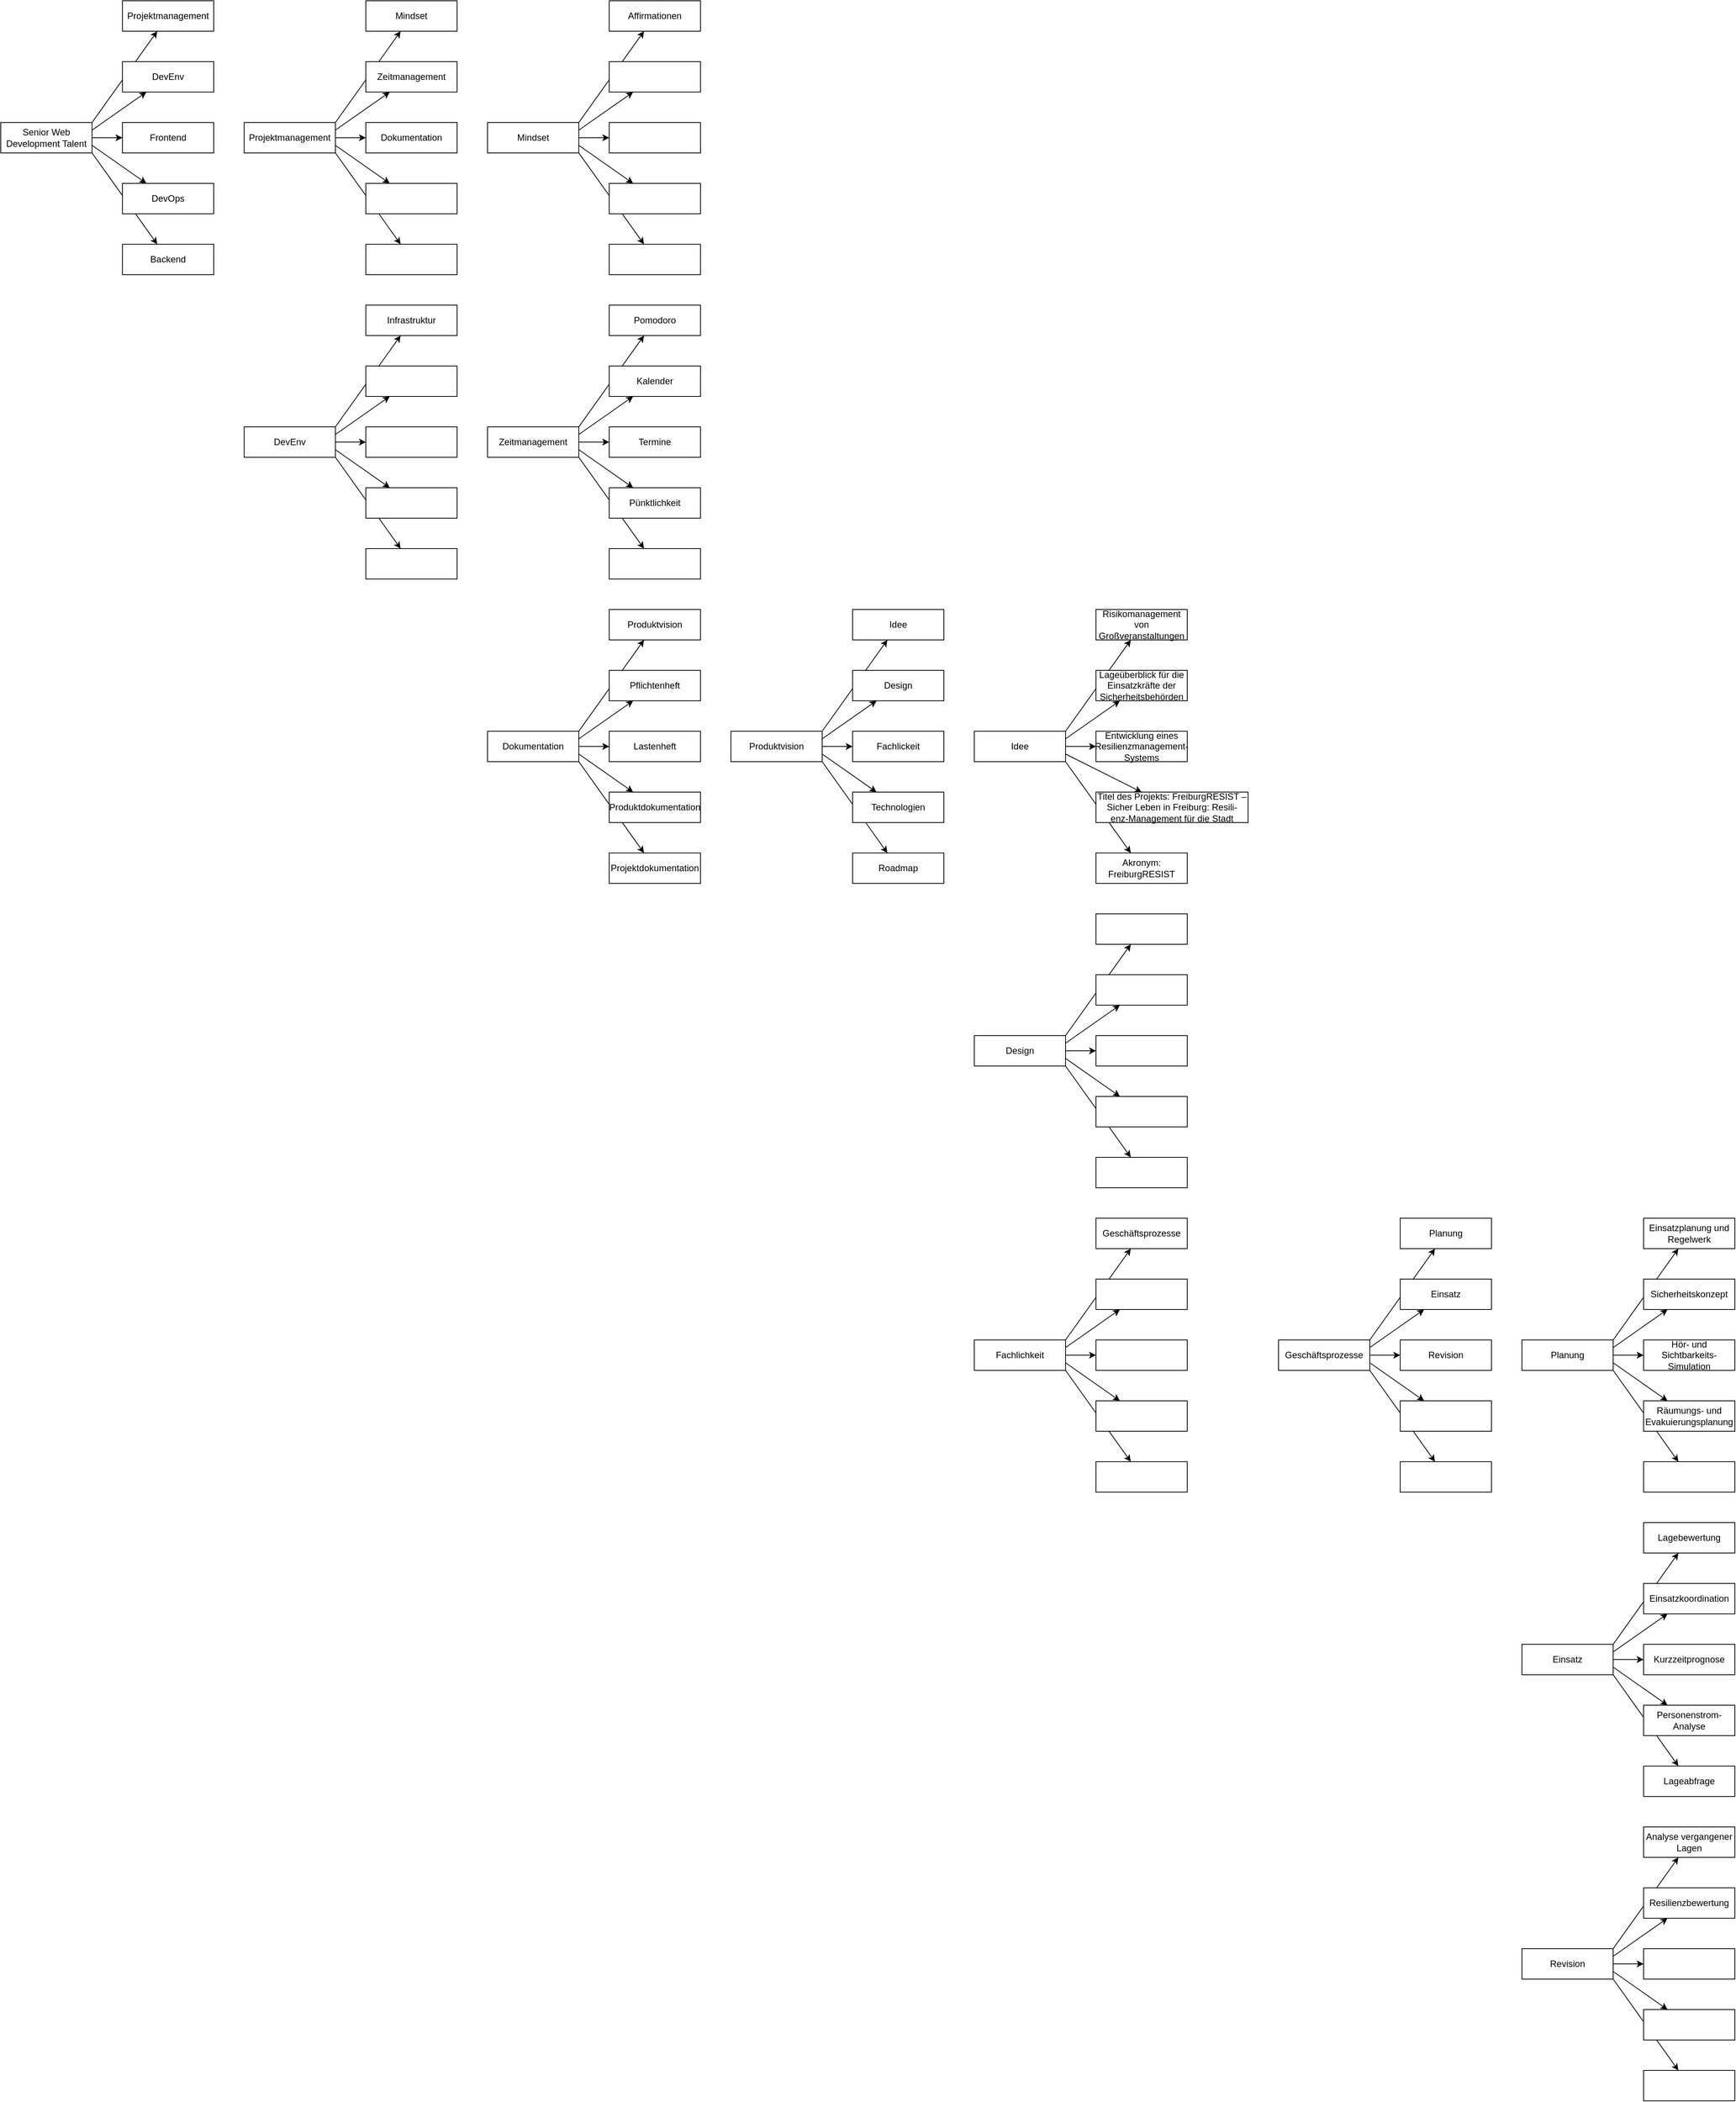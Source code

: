 <mxfile version="27.1.6">
  <diagram name="Seite-1" id="cvDSubdnJJmS576-hT3l">
    <mxGraphModel dx="1128" dy="709" grid="1" gridSize="10" guides="1" tooltips="1" connect="1" arrows="1" fold="1" page="1" pageScale="1" pageWidth="827" pageHeight="1169" math="0" shadow="0">
      <root>
        <mxCell id="0" />
        <mxCell id="1" parent="0" />
        <mxCell id="m173oKReCjpi0H9GwvD5-7" style="rounded=0;orthogonalLoop=1;jettySize=auto;html=1;exitX=1;exitY=0;exitDx=0;exitDy=0;" edge="1" parent="1" source="m173oKReCjpi0H9GwvD5-1" target="m173oKReCjpi0H9GwvD5-2">
          <mxGeometry relative="1" as="geometry" />
        </mxCell>
        <mxCell id="m173oKReCjpi0H9GwvD5-8" style="rounded=0;orthogonalLoop=1;jettySize=auto;html=1;exitX=1;exitY=0.25;exitDx=0;exitDy=0;" edge="1" parent="1" source="m173oKReCjpi0H9GwvD5-1" target="m173oKReCjpi0H9GwvD5-5">
          <mxGeometry relative="1" as="geometry" />
        </mxCell>
        <mxCell id="m173oKReCjpi0H9GwvD5-9" style="edgeStyle=orthogonalEdgeStyle;rounded=0;orthogonalLoop=1;jettySize=auto;html=1;exitX=1;exitY=0.5;exitDx=0;exitDy=0;" edge="1" parent="1" source="m173oKReCjpi0H9GwvD5-1" target="m173oKReCjpi0H9GwvD5-3">
          <mxGeometry relative="1" as="geometry" />
        </mxCell>
        <mxCell id="m173oKReCjpi0H9GwvD5-10" style="rounded=0;orthogonalLoop=1;jettySize=auto;html=1;exitX=1;exitY=0.75;exitDx=0;exitDy=0;" edge="1" parent="1" source="m173oKReCjpi0H9GwvD5-1" target="m173oKReCjpi0H9GwvD5-4">
          <mxGeometry relative="1" as="geometry" />
        </mxCell>
        <mxCell id="m173oKReCjpi0H9GwvD5-11" style="rounded=0;orthogonalLoop=1;jettySize=auto;html=1;exitX=1;exitY=1;exitDx=0;exitDy=0;" edge="1" parent="1" source="m173oKReCjpi0H9GwvD5-1" target="m173oKReCjpi0H9GwvD5-6">
          <mxGeometry relative="1" as="geometry" />
        </mxCell>
        <mxCell id="m173oKReCjpi0H9GwvD5-1" value="Senior Web Development Talent" style="rounded=0;whiteSpace=wrap;html=1;" vertex="1" parent="1">
          <mxGeometry x="40" y="200" width="120" height="40" as="geometry" />
        </mxCell>
        <mxCell id="m173oKReCjpi0H9GwvD5-2" value="Projektmanagement" style="rounded=0;whiteSpace=wrap;html=1;" vertex="1" parent="1">
          <mxGeometry x="200" y="40" width="120" height="40" as="geometry" />
        </mxCell>
        <mxCell id="m173oKReCjpi0H9GwvD5-3" value="Frontend" style="rounded=0;whiteSpace=wrap;html=1;" vertex="1" parent="1">
          <mxGeometry x="200" y="200" width="120" height="40" as="geometry" />
        </mxCell>
        <mxCell id="m173oKReCjpi0H9GwvD5-4" value="DevOps" style="rounded=0;whiteSpace=wrap;html=1;" vertex="1" parent="1">
          <mxGeometry x="200" y="280" width="120" height="40" as="geometry" />
        </mxCell>
        <mxCell id="m173oKReCjpi0H9GwvD5-5" value="DevEnv" style="rounded=0;whiteSpace=wrap;html=1;" vertex="1" parent="1">
          <mxGeometry x="200" y="120" width="120" height="40" as="geometry" />
        </mxCell>
        <mxCell id="m173oKReCjpi0H9GwvD5-6" value="Backend" style="rounded=0;whiteSpace=wrap;html=1;" vertex="1" parent="1">
          <mxGeometry x="200" y="360" width="120" height="40" as="geometry" />
        </mxCell>
        <mxCell id="m173oKReCjpi0H9GwvD5-12" style="rounded=0;orthogonalLoop=1;jettySize=auto;html=1;exitX=1;exitY=0;exitDx=0;exitDy=0;" edge="1" parent="1" source="m173oKReCjpi0H9GwvD5-17" target="m173oKReCjpi0H9GwvD5-18">
          <mxGeometry relative="1" as="geometry" />
        </mxCell>
        <mxCell id="m173oKReCjpi0H9GwvD5-13" style="rounded=0;orthogonalLoop=1;jettySize=auto;html=1;exitX=1;exitY=0.25;exitDx=0;exitDy=0;" edge="1" parent="1" source="m173oKReCjpi0H9GwvD5-17" target="m173oKReCjpi0H9GwvD5-21">
          <mxGeometry relative="1" as="geometry" />
        </mxCell>
        <mxCell id="m173oKReCjpi0H9GwvD5-14" style="edgeStyle=orthogonalEdgeStyle;rounded=0;orthogonalLoop=1;jettySize=auto;html=1;exitX=1;exitY=0.5;exitDx=0;exitDy=0;" edge="1" parent="1" source="m173oKReCjpi0H9GwvD5-17" target="m173oKReCjpi0H9GwvD5-19">
          <mxGeometry relative="1" as="geometry" />
        </mxCell>
        <mxCell id="m173oKReCjpi0H9GwvD5-15" style="rounded=0;orthogonalLoop=1;jettySize=auto;html=1;exitX=1;exitY=0.75;exitDx=0;exitDy=0;" edge="1" parent="1" source="m173oKReCjpi0H9GwvD5-17" target="m173oKReCjpi0H9GwvD5-20">
          <mxGeometry relative="1" as="geometry" />
        </mxCell>
        <mxCell id="m173oKReCjpi0H9GwvD5-16" style="rounded=0;orthogonalLoop=1;jettySize=auto;html=1;exitX=1;exitY=1;exitDx=0;exitDy=0;" edge="1" parent="1" source="m173oKReCjpi0H9GwvD5-17" target="m173oKReCjpi0H9GwvD5-22">
          <mxGeometry relative="1" as="geometry" />
        </mxCell>
        <mxCell id="m173oKReCjpi0H9GwvD5-17" value="Projektmanagement" style="rounded=0;whiteSpace=wrap;html=1;" vertex="1" parent="1">
          <mxGeometry x="360" y="200" width="120" height="40" as="geometry" />
        </mxCell>
        <mxCell id="m173oKReCjpi0H9GwvD5-18" value="Mindset" style="rounded=0;whiteSpace=wrap;html=1;" vertex="1" parent="1">
          <mxGeometry x="520" y="40" width="120" height="40" as="geometry" />
        </mxCell>
        <mxCell id="m173oKReCjpi0H9GwvD5-19" value="Dokumentation" style="rounded=0;whiteSpace=wrap;html=1;" vertex="1" parent="1">
          <mxGeometry x="520" y="200" width="120" height="40" as="geometry" />
        </mxCell>
        <mxCell id="m173oKReCjpi0H9GwvD5-20" value="" style="rounded=0;whiteSpace=wrap;html=1;" vertex="1" parent="1">
          <mxGeometry x="520" y="280" width="120" height="40" as="geometry" />
        </mxCell>
        <mxCell id="m173oKReCjpi0H9GwvD5-21" value="Zeitmanagement" style="rounded=0;whiteSpace=wrap;html=1;" vertex="1" parent="1">
          <mxGeometry x="520" y="120" width="120" height="40" as="geometry" />
        </mxCell>
        <mxCell id="m173oKReCjpi0H9GwvD5-22" value="" style="rounded=0;whiteSpace=wrap;html=1;" vertex="1" parent="1">
          <mxGeometry x="520" y="360" width="120" height="40" as="geometry" />
        </mxCell>
        <mxCell id="m173oKReCjpi0H9GwvD5-23" style="rounded=0;orthogonalLoop=1;jettySize=auto;html=1;exitX=1;exitY=0;exitDx=0;exitDy=0;" edge="1" parent="1" source="m173oKReCjpi0H9GwvD5-28" target="m173oKReCjpi0H9GwvD5-29">
          <mxGeometry relative="1" as="geometry" />
        </mxCell>
        <mxCell id="m173oKReCjpi0H9GwvD5-24" style="rounded=0;orthogonalLoop=1;jettySize=auto;html=1;exitX=1;exitY=0.25;exitDx=0;exitDy=0;" edge="1" parent="1" source="m173oKReCjpi0H9GwvD5-28" target="m173oKReCjpi0H9GwvD5-32">
          <mxGeometry relative="1" as="geometry" />
        </mxCell>
        <mxCell id="m173oKReCjpi0H9GwvD5-25" style="edgeStyle=orthogonalEdgeStyle;rounded=0;orthogonalLoop=1;jettySize=auto;html=1;exitX=1;exitY=0.5;exitDx=0;exitDy=0;" edge="1" parent="1" source="m173oKReCjpi0H9GwvD5-28" target="m173oKReCjpi0H9GwvD5-30">
          <mxGeometry relative="1" as="geometry" />
        </mxCell>
        <mxCell id="m173oKReCjpi0H9GwvD5-26" style="rounded=0;orthogonalLoop=1;jettySize=auto;html=1;exitX=1;exitY=0.75;exitDx=0;exitDy=0;" edge="1" parent="1" source="m173oKReCjpi0H9GwvD5-28" target="m173oKReCjpi0H9GwvD5-31">
          <mxGeometry relative="1" as="geometry" />
        </mxCell>
        <mxCell id="m173oKReCjpi0H9GwvD5-27" style="rounded=0;orthogonalLoop=1;jettySize=auto;html=1;exitX=1;exitY=1;exitDx=0;exitDy=0;" edge="1" parent="1" source="m173oKReCjpi0H9GwvD5-28" target="m173oKReCjpi0H9GwvD5-33">
          <mxGeometry relative="1" as="geometry" />
        </mxCell>
        <mxCell id="m173oKReCjpi0H9GwvD5-28" value="Mindset" style="rounded=0;whiteSpace=wrap;html=1;" vertex="1" parent="1">
          <mxGeometry x="680" y="200" width="120" height="40" as="geometry" />
        </mxCell>
        <mxCell id="m173oKReCjpi0H9GwvD5-29" value="Affirmationen" style="rounded=0;whiteSpace=wrap;html=1;" vertex="1" parent="1">
          <mxGeometry x="840" y="40" width="120" height="40" as="geometry" />
        </mxCell>
        <mxCell id="m173oKReCjpi0H9GwvD5-30" value="" style="rounded=0;whiteSpace=wrap;html=1;" vertex="1" parent="1">
          <mxGeometry x="840" y="200" width="120" height="40" as="geometry" />
        </mxCell>
        <mxCell id="m173oKReCjpi0H9GwvD5-31" value="" style="rounded=0;whiteSpace=wrap;html=1;" vertex="1" parent="1">
          <mxGeometry x="840" y="280" width="120" height="40" as="geometry" />
        </mxCell>
        <mxCell id="m173oKReCjpi0H9GwvD5-32" value="" style="rounded=0;whiteSpace=wrap;html=1;" vertex="1" parent="1">
          <mxGeometry x="840" y="120" width="120" height="40" as="geometry" />
        </mxCell>
        <mxCell id="m173oKReCjpi0H9GwvD5-33" value="" style="rounded=0;whiteSpace=wrap;html=1;" vertex="1" parent="1">
          <mxGeometry x="840" y="360" width="120" height="40" as="geometry" />
        </mxCell>
        <mxCell id="m173oKReCjpi0H9GwvD5-34" style="rounded=0;orthogonalLoop=1;jettySize=auto;html=1;exitX=1;exitY=0;exitDx=0;exitDy=0;" edge="1" parent="1" source="m173oKReCjpi0H9GwvD5-39" target="m173oKReCjpi0H9GwvD5-40">
          <mxGeometry relative="1" as="geometry" />
        </mxCell>
        <mxCell id="m173oKReCjpi0H9GwvD5-35" style="rounded=0;orthogonalLoop=1;jettySize=auto;html=1;exitX=1;exitY=0.25;exitDx=0;exitDy=0;" edge="1" parent="1" source="m173oKReCjpi0H9GwvD5-39" target="m173oKReCjpi0H9GwvD5-43">
          <mxGeometry relative="1" as="geometry" />
        </mxCell>
        <mxCell id="m173oKReCjpi0H9GwvD5-36" style="edgeStyle=orthogonalEdgeStyle;rounded=0;orthogonalLoop=1;jettySize=auto;html=1;exitX=1;exitY=0.5;exitDx=0;exitDy=0;" edge="1" parent="1" source="m173oKReCjpi0H9GwvD5-39" target="m173oKReCjpi0H9GwvD5-41">
          <mxGeometry relative="1" as="geometry" />
        </mxCell>
        <mxCell id="m173oKReCjpi0H9GwvD5-37" style="rounded=0;orthogonalLoop=1;jettySize=auto;html=1;exitX=1;exitY=0.75;exitDx=0;exitDy=0;" edge="1" parent="1" source="m173oKReCjpi0H9GwvD5-39" target="m173oKReCjpi0H9GwvD5-42">
          <mxGeometry relative="1" as="geometry" />
        </mxCell>
        <mxCell id="m173oKReCjpi0H9GwvD5-38" style="rounded=0;orthogonalLoop=1;jettySize=auto;html=1;exitX=1;exitY=1;exitDx=0;exitDy=0;" edge="1" parent="1" source="m173oKReCjpi0H9GwvD5-39" target="m173oKReCjpi0H9GwvD5-44">
          <mxGeometry relative="1" as="geometry" />
        </mxCell>
        <mxCell id="m173oKReCjpi0H9GwvD5-39" value="Zeitmanagement" style="rounded=0;whiteSpace=wrap;html=1;" vertex="1" parent="1">
          <mxGeometry x="680" y="600" width="120" height="40" as="geometry" />
        </mxCell>
        <mxCell id="m173oKReCjpi0H9GwvD5-40" value="Pomodoro" style="rounded=0;whiteSpace=wrap;html=1;" vertex="1" parent="1">
          <mxGeometry x="840" y="440" width="120" height="40" as="geometry" />
        </mxCell>
        <mxCell id="m173oKReCjpi0H9GwvD5-41" value="Termine" style="rounded=0;whiteSpace=wrap;html=1;" vertex="1" parent="1">
          <mxGeometry x="840" y="600" width="120" height="40" as="geometry" />
        </mxCell>
        <mxCell id="m173oKReCjpi0H9GwvD5-42" value="Pünktlichkeit" style="rounded=0;whiteSpace=wrap;html=1;" vertex="1" parent="1">
          <mxGeometry x="840" y="680" width="120" height="40" as="geometry" />
        </mxCell>
        <mxCell id="m173oKReCjpi0H9GwvD5-43" value="Kalender" style="rounded=0;whiteSpace=wrap;html=1;" vertex="1" parent="1">
          <mxGeometry x="840" y="520" width="120" height="40" as="geometry" />
        </mxCell>
        <mxCell id="m173oKReCjpi0H9GwvD5-44" value="" style="rounded=0;whiteSpace=wrap;html=1;" vertex="1" parent="1">
          <mxGeometry x="840" y="760" width="120" height="40" as="geometry" />
        </mxCell>
        <mxCell id="m173oKReCjpi0H9GwvD5-46" style="rounded=0;orthogonalLoop=1;jettySize=auto;html=1;exitX=1;exitY=0;exitDx=0;exitDy=0;" edge="1" parent="1" source="m173oKReCjpi0H9GwvD5-51" target="m173oKReCjpi0H9GwvD5-52">
          <mxGeometry relative="1" as="geometry" />
        </mxCell>
        <mxCell id="m173oKReCjpi0H9GwvD5-47" style="rounded=0;orthogonalLoop=1;jettySize=auto;html=1;exitX=1;exitY=0.25;exitDx=0;exitDy=0;" edge="1" parent="1" source="m173oKReCjpi0H9GwvD5-51" target="m173oKReCjpi0H9GwvD5-55">
          <mxGeometry relative="1" as="geometry" />
        </mxCell>
        <mxCell id="m173oKReCjpi0H9GwvD5-48" style="edgeStyle=orthogonalEdgeStyle;rounded=0;orthogonalLoop=1;jettySize=auto;html=1;exitX=1;exitY=0.5;exitDx=0;exitDy=0;" edge="1" parent="1" source="m173oKReCjpi0H9GwvD5-51" target="m173oKReCjpi0H9GwvD5-53">
          <mxGeometry relative="1" as="geometry" />
        </mxCell>
        <mxCell id="m173oKReCjpi0H9GwvD5-49" style="rounded=0;orthogonalLoop=1;jettySize=auto;html=1;exitX=1;exitY=0.75;exitDx=0;exitDy=0;" edge="1" parent="1" source="m173oKReCjpi0H9GwvD5-51" target="m173oKReCjpi0H9GwvD5-54">
          <mxGeometry relative="1" as="geometry" />
        </mxCell>
        <mxCell id="m173oKReCjpi0H9GwvD5-50" style="rounded=0;orthogonalLoop=1;jettySize=auto;html=1;exitX=1;exitY=1;exitDx=0;exitDy=0;" edge="1" parent="1" source="m173oKReCjpi0H9GwvD5-51" target="m173oKReCjpi0H9GwvD5-56">
          <mxGeometry relative="1" as="geometry" />
        </mxCell>
        <mxCell id="m173oKReCjpi0H9GwvD5-51" value="Dokumentation" style="rounded=0;whiteSpace=wrap;html=1;" vertex="1" parent="1">
          <mxGeometry x="680" y="1000" width="120" height="40" as="geometry" />
        </mxCell>
        <mxCell id="m173oKReCjpi0H9GwvD5-52" value="Produktvision" style="rounded=0;whiteSpace=wrap;html=1;" vertex="1" parent="1">
          <mxGeometry x="840" y="840" width="120" height="40" as="geometry" />
        </mxCell>
        <mxCell id="m173oKReCjpi0H9GwvD5-53" value="Lastenheft" style="rounded=0;whiteSpace=wrap;html=1;" vertex="1" parent="1">
          <mxGeometry x="840" y="1000" width="120" height="40" as="geometry" />
        </mxCell>
        <mxCell id="m173oKReCjpi0H9GwvD5-54" value="Produktdokumentation" style="rounded=0;whiteSpace=wrap;html=1;" vertex="1" parent="1">
          <mxGeometry x="840" y="1080" width="120" height="40" as="geometry" />
        </mxCell>
        <mxCell id="m173oKReCjpi0H9GwvD5-55" value="Pflichtenheft" style="rounded=0;whiteSpace=wrap;html=1;" vertex="1" parent="1">
          <mxGeometry x="840" y="920" width="120" height="40" as="geometry" />
        </mxCell>
        <mxCell id="m173oKReCjpi0H9GwvD5-56" value="Projektdokumentation" style="rounded=0;whiteSpace=wrap;html=1;" vertex="1" parent="1">
          <mxGeometry x="840" y="1160" width="120" height="40" as="geometry" />
        </mxCell>
        <mxCell id="m173oKReCjpi0H9GwvD5-58" style="rounded=0;orthogonalLoop=1;jettySize=auto;html=1;exitX=1;exitY=0;exitDx=0;exitDy=0;" edge="1" parent="1" source="m173oKReCjpi0H9GwvD5-63" target="m173oKReCjpi0H9GwvD5-64">
          <mxGeometry relative="1" as="geometry" />
        </mxCell>
        <mxCell id="m173oKReCjpi0H9GwvD5-59" style="rounded=0;orthogonalLoop=1;jettySize=auto;html=1;exitX=1;exitY=0.25;exitDx=0;exitDy=0;" edge="1" parent="1" source="m173oKReCjpi0H9GwvD5-63" target="m173oKReCjpi0H9GwvD5-67">
          <mxGeometry relative="1" as="geometry" />
        </mxCell>
        <mxCell id="m173oKReCjpi0H9GwvD5-60" style="edgeStyle=orthogonalEdgeStyle;rounded=0;orthogonalLoop=1;jettySize=auto;html=1;exitX=1;exitY=0.5;exitDx=0;exitDy=0;" edge="1" parent="1" source="m173oKReCjpi0H9GwvD5-63" target="m173oKReCjpi0H9GwvD5-65">
          <mxGeometry relative="1" as="geometry" />
        </mxCell>
        <mxCell id="m173oKReCjpi0H9GwvD5-61" style="rounded=0;orthogonalLoop=1;jettySize=auto;html=1;exitX=1;exitY=0.75;exitDx=0;exitDy=0;" edge="1" parent="1" source="m173oKReCjpi0H9GwvD5-63" target="m173oKReCjpi0H9GwvD5-66">
          <mxGeometry relative="1" as="geometry" />
        </mxCell>
        <mxCell id="m173oKReCjpi0H9GwvD5-62" style="rounded=0;orthogonalLoop=1;jettySize=auto;html=1;exitX=1;exitY=1;exitDx=0;exitDy=0;" edge="1" parent="1" source="m173oKReCjpi0H9GwvD5-63" target="m173oKReCjpi0H9GwvD5-68">
          <mxGeometry relative="1" as="geometry" />
        </mxCell>
        <mxCell id="m173oKReCjpi0H9GwvD5-63" value="DevEnv" style="rounded=0;whiteSpace=wrap;html=1;" vertex="1" parent="1">
          <mxGeometry x="360" y="600" width="120" height="40" as="geometry" />
        </mxCell>
        <mxCell id="m173oKReCjpi0H9GwvD5-64" value="Infrastruktur" style="rounded=0;whiteSpace=wrap;html=1;" vertex="1" parent="1">
          <mxGeometry x="520" y="440" width="120" height="40" as="geometry" />
        </mxCell>
        <mxCell id="m173oKReCjpi0H9GwvD5-65" value="" style="rounded=0;whiteSpace=wrap;html=1;" vertex="1" parent="1">
          <mxGeometry x="520" y="600" width="120" height="40" as="geometry" />
        </mxCell>
        <mxCell id="m173oKReCjpi0H9GwvD5-66" value="" style="rounded=0;whiteSpace=wrap;html=1;" vertex="1" parent="1">
          <mxGeometry x="520" y="680" width="120" height="40" as="geometry" />
        </mxCell>
        <mxCell id="m173oKReCjpi0H9GwvD5-67" value="" style="rounded=0;whiteSpace=wrap;html=1;" vertex="1" parent="1">
          <mxGeometry x="520" y="520" width="120" height="40" as="geometry" />
        </mxCell>
        <mxCell id="m173oKReCjpi0H9GwvD5-68" value="" style="rounded=0;whiteSpace=wrap;html=1;" vertex="1" parent="1">
          <mxGeometry x="520" y="760" width="120" height="40" as="geometry" />
        </mxCell>
        <mxCell id="m173oKReCjpi0H9GwvD5-69" style="rounded=0;orthogonalLoop=1;jettySize=auto;html=1;exitX=1;exitY=0;exitDx=0;exitDy=0;" edge="1" parent="1" source="m173oKReCjpi0H9GwvD5-74" target="m173oKReCjpi0H9GwvD5-75">
          <mxGeometry relative="1" as="geometry" />
        </mxCell>
        <mxCell id="m173oKReCjpi0H9GwvD5-70" style="rounded=0;orthogonalLoop=1;jettySize=auto;html=1;exitX=1;exitY=0.25;exitDx=0;exitDy=0;" edge="1" parent="1" source="m173oKReCjpi0H9GwvD5-74" target="m173oKReCjpi0H9GwvD5-78">
          <mxGeometry relative="1" as="geometry" />
        </mxCell>
        <mxCell id="m173oKReCjpi0H9GwvD5-71" style="edgeStyle=orthogonalEdgeStyle;rounded=0;orthogonalLoop=1;jettySize=auto;html=1;exitX=1;exitY=0.5;exitDx=0;exitDy=0;" edge="1" parent="1" source="m173oKReCjpi0H9GwvD5-74" target="m173oKReCjpi0H9GwvD5-76">
          <mxGeometry relative="1" as="geometry" />
        </mxCell>
        <mxCell id="m173oKReCjpi0H9GwvD5-72" style="rounded=0;orthogonalLoop=1;jettySize=auto;html=1;exitX=1;exitY=0.75;exitDx=0;exitDy=0;" edge="1" parent="1" source="m173oKReCjpi0H9GwvD5-74" target="m173oKReCjpi0H9GwvD5-77">
          <mxGeometry relative="1" as="geometry" />
        </mxCell>
        <mxCell id="m173oKReCjpi0H9GwvD5-73" style="rounded=0;orthogonalLoop=1;jettySize=auto;html=1;exitX=1;exitY=1;exitDx=0;exitDy=0;" edge="1" parent="1" source="m173oKReCjpi0H9GwvD5-74" target="m173oKReCjpi0H9GwvD5-79">
          <mxGeometry relative="1" as="geometry" />
        </mxCell>
        <mxCell id="m173oKReCjpi0H9GwvD5-74" value="Produktvision" style="rounded=0;whiteSpace=wrap;html=1;" vertex="1" parent="1">
          <mxGeometry x="1000" y="1000" width="120" height="40" as="geometry" />
        </mxCell>
        <mxCell id="m173oKReCjpi0H9GwvD5-75" value="Idee" style="rounded=0;whiteSpace=wrap;html=1;" vertex="1" parent="1">
          <mxGeometry x="1160" y="840" width="120" height="40" as="geometry" />
        </mxCell>
        <mxCell id="m173oKReCjpi0H9GwvD5-76" value="Fachlickeit" style="rounded=0;whiteSpace=wrap;html=1;" vertex="1" parent="1">
          <mxGeometry x="1160" y="1000" width="120" height="40" as="geometry" />
        </mxCell>
        <mxCell id="m173oKReCjpi0H9GwvD5-77" value="Technologien" style="rounded=0;whiteSpace=wrap;html=1;" vertex="1" parent="1">
          <mxGeometry x="1160" y="1080" width="120" height="40" as="geometry" />
        </mxCell>
        <mxCell id="m173oKReCjpi0H9GwvD5-78" value="Design" style="rounded=0;whiteSpace=wrap;html=1;" vertex="1" parent="1">
          <mxGeometry x="1160" y="920" width="120" height="40" as="geometry" />
        </mxCell>
        <mxCell id="m173oKReCjpi0H9GwvD5-79" value="Roadmap" style="rounded=0;whiteSpace=wrap;html=1;" vertex="1" parent="1">
          <mxGeometry x="1160" y="1160" width="120" height="40" as="geometry" />
        </mxCell>
        <mxCell id="m173oKReCjpi0H9GwvD5-80" style="rounded=0;orthogonalLoop=1;jettySize=auto;html=1;exitX=1;exitY=0;exitDx=0;exitDy=0;" edge="1" parent="1" source="m173oKReCjpi0H9GwvD5-85" target="m173oKReCjpi0H9GwvD5-86">
          <mxGeometry relative="1" as="geometry" />
        </mxCell>
        <mxCell id="m173oKReCjpi0H9GwvD5-81" style="rounded=0;orthogonalLoop=1;jettySize=auto;html=1;exitX=1;exitY=0.25;exitDx=0;exitDy=0;" edge="1" parent="1" source="m173oKReCjpi0H9GwvD5-85" target="m173oKReCjpi0H9GwvD5-89">
          <mxGeometry relative="1" as="geometry" />
        </mxCell>
        <mxCell id="m173oKReCjpi0H9GwvD5-82" style="edgeStyle=orthogonalEdgeStyle;rounded=0;orthogonalLoop=1;jettySize=auto;html=1;exitX=1;exitY=0.5;exitDx=0;exitDy=0;" edge="1" parent="1" source="m173oKReCjpi0H9GwvD5-85" target="m173oKReCjpi0H9GwvD5-87">
          <mxGeometry relative="1" as="geometry" />
        </mxCell>
        <mxCell id="m173oKReCjpi0H9GwvD5-83" style="rounded=0;orthogonalLoop=1;jettySize=auto;html=1;exitX=1;exitY=0.75;exitDx=0;exitDy=0;" edge="1" parent="1" source="m173oKReCjpi0H9GwvD5-85" target="m173oKReCjpi0H9GwvD5-88">
          <mxGeometry relative="1" as="geometry" />
        </mxCell>
        <mxCell id="m173oKReCjpi0H9GwvD5-84" style="rounded=0;orthogonalLoop=1;jettySize=auto;html=1;exitX=1;exitY=1;exitDx=0;exitDy=0;" edge="1" parent="1" source="m173oKReCjpi0H9GwvD5-85" target="m173oKReCjpi0H9GwvD5-90">
          <mxGeometry relative="1" as="geometry" />
        </mxCell>
        <mxCell id="m173oKReCjpi0H9GwvD5-85" value="Idee" style="rounded=0;whiteSpace=wrap;html=1;" vertex="1" parent="1">
          <mxGeometry x="1320" y="1000" width="120" height="40" as="geometry" />
        </mxCell>
        <mxCell id="m173oKReCjpi0H9GwvD5-86" value="Risikomanagement von Großveranstaltungen" style="rounded=0;whiteSpace=wrap;html=1;" vertex="1" parent="1">
          <mxGeometry x="1480" y="840" width="120" height="40" as="geometry" />
        </mxCell>
        <mxCell id="m173oKReCjpi0H9GwvD5-87" value="Entwicklung eines Resilienzmanagement-Systems" style="rounded=0;whiteSpace=wrap;html=1;" vertex="1" parent="1">
          <mxGeometry x="1480" y="1000" width="120" height="40" as="geometry" />
        </mxCell>
        <mxCell id="m173oKReCjpi0H9GwvD5-88" value="&lt;div&gt;Titel des Projekts: FreiburgRESIST – Sicher Leben in Freiburg: Resili-&lt;/div&gt;&lt;div&gt;enz-Management für die Stadt&lt;/div&gt;" style="rounded=0;whiteSpace=wrap;html=1;" vertex="1" parent="1">
          <mxGeometry x="1480" y="1080" width="200" height="40" as="geometry" />
        </mxCell>
        <mxCell id="m173oKReCjpi0H9GwvD5-89" value="Lageüberblick für die Einsatzkräfte der Sicherheitsbehörden" style="rounded=0;whiteSpace=wrap;html=1;" vertex="1" parent="1">
          <mxGeometry x="1480" y="920" width="120" height="40" as="geometry" />
        </mxCell>
        <mxCell id="m173oKReCjpi0H9GwvD5-90" value="Akronym: FreiburgRESIST" style="rounded=0;whiteSpace=wrap;html=1;" vertex="1" parent="1">
          <mxGeometry x="1480" y="1160" width="120" height="40" as="geometry" />
        </mxCell>
        <mxCell id="m173oKReCjpi0H9GwvD5-91" style="rounded=0;orthogonalLoop=1;jettySize=auto;html=1;exitX=1;exitY=0;exitDx=0;exitDy=0;" edge="1" parent="1" source="m173oKReCjpi0H9GwvD5-96" target="m173oKReCjpi0H9GwvD5-97">
          <mxGeometry relative="1" as="geometry" />
        </mxCell>
        <mxCell id="m173oKReCjpi0H9GwvD5-92" style="rounded=0;orthogonalLoop=1;jettySize=auto;html=1;exitX=1;exitY=0.25;exitDx=0;exitDy=0;" edge="1" parent="1" source="m173oKReCjpi0H9GwvD5-96" target="m173oKReCjpi0H9GwvD5-100">
          <mxGeometry relative="1" as="geometry" />
        </mxCell>
        <mxCell id="m173oKReCjpi0H9GwvD5-93" style="edgeStyle=orthogonalEdgeStyle;rounded=0;orthogonalLoop=1;jettySize=auto;html=1;exitX=1;exitY=0.5;exitDx=0;exitDy=0;" edge="1" parent="1" source="m173oKReCjpi0H9GwvD5-96" target="m173oKReCjpi0H9GwvD5-98">
          <mxGeometry relative="1" as="geometry" />
        </mxCell>
        <mxCell id="m173oKReCjpi0H9GwvD5-94" style="rounded=0;orthogonalLoop=1;jettySize=auto;html=1;exitX=1;exitY=0.75;exitDx=0;exitDy=0;" edge="1" parent="1" source="m173oKReCjpi0H9GwvD5-96" target="m173oKReCjpi0H9GwvD5-99">
          <mxGeometry relative="1" as="geometry" />
        </mxCell>
        <mxCell id="m173oKReCjpi0H9GwvD5-95" style="rounded=0;orthogonalLoop=1;jettySize=auto;html=1;exitX=1;exitY=1;exitDx=0;exitDy=0;" edge="1" parent="1" source="m173oKReCjpi0H9GwvD5-96" target="m173oKReCjpi0H9GwvD5-101">
          <mxGeometry relative="1" as="geometry" />
        </mxCell>
        <mxCell id="m173oKReCjpi0H9GwvD5-96" value="Design" style="rounded=0;whiteSpace=wrap;html=1;" vertex="1" parent="1">
          <mxGeometry x="1320" y="1400" width="120" height="40" as="geometry" />
        </mxCell>
        <mxCell id="m173oKReCjpi0H9GwvD5-97" value="" style="rounded=0;whiteSpace=wrap;html=1;" vertex="1" parent="1">
          <mxGeometry x="1480" y="1240" width="120" height="40" as="geometry" />
        </mxCell>
        <mxCell id="m173oKReCjpi0H9GwvD5-98" value="" style="rounded=0;whiteSpace=wrap;html=1;" vertex="1" parent="1">
          <mxGeometry x="1480" y="1400" width="120" height="40" as="geometry" />
        </mxCell>
        <mxCell id="m173oKReCjpi0H9GwvD5-99" value="" style="rounded=0;whiteSpace=wrap;html=1;" vertex="1" parent="1">
          <mxGeometry x="1480" y="1480" width="120" height="40" as="geometry" />
        </mxCell>
        <mxCell id="m173oKReCjpi0H9GwvD5-100" value="" style="rounded=0;whiteSpace=wrap;html=1;" vertex="1" parent="1">
          <mxGeometry x="1480" y="1320" width="120" height="40" as="geometry" />
        </mxCell>
        <mxCell id="m173oKReCjpi0H9GwvD5-101" value="" style="rounded=0;whiteSpace=wrap;html=1;" vertex="1" parent="1">
          <mxGeometry x="1480" y="1560" width="120" height="40" as="geometry" />
        </mxCell>
        <mxCell id="m173oKReCjpi0H9GwvD5-102" style="rounded=0;orthogonalLoop=1;jettySize=auto;html=1;exitX=1;exitY=0;exitDx=0;exitDy=0;" edge="1" parent="1" source="m173oKReCjpi0H9GwvD5-107" target="m173oKReCjpi0H9GwvD5-108">
          <mxGeometry relative="1" as="geometry" />
        </mxCell>
        <mxCell id="m173oKReCjpi0H9GwvD5-103" style="rounded=0;orthogonalLoop=1;jettySize=auto;html=1;exitX=1;exitY=0.25;exitDx=0;exitDy=0;" edge="1" parent="1" source="m173oKReCjpi0H9GwvD5-107" target="m173oKReCjpi0H9GwvD5-111">
          <mxGeometry relative="1" as="geometry" />
        </mxCell>
        <mxCell id="m173oKReCjpi0H9GwvD5-104" style="edgeStyle=orthogonalEdgeStyle;rounded=0;orthogonalLoop=1;jettySize=auto;html=1;exitX=1;exitY=0.5;exitDx=0;exitDy=0;" edge="1" parent="1" source="m173oKReCjpi0H9GwvD5-107" target="m173oKReCjpi0H9GwvD5-109">
          <mxGeometry relative="1" as="geometry" />
        </mxCell>
        <mxCell id="m173oKReCjpi0H9GwvD5-105" style="rounded=0;orthogonalLoop=1;jettySize=auto;html=1;exitX=1;exitY=0.75;exitDx=0;exitDy=0;" edge="1" parent="1" source="m173oKReCjpi0H9GwvD5-107" target="m173oKReCjpi0H9GwvD5-110">
          <mxGeometry relative="1" as="geometry" />
        </mxCell>
        <mxCell id="m173oKReCjpi0H9GwvD5-106" style="rounded=0;orthogonalLoop=1;jettySize=auto;html=1;exitX=1;exitY=1;exitDx=0;exitDy=0;" edge="1" parent="1" source="m173oKReCjpi0H9GwvD5-107" target="m173oKReCjpi0H9GwvD5-112">
          <mxGeometry relative="1" as="geometry" />
        </mxCell>
        <mxCell id="m173oKReCjpi0H9GwvD5-107" value="Fachlichkeit" style="rounded=0;whiteSpace=wrap;html=1;" vertex="1" parent="1">
          <mxGeometry x="1320" y="1800" width="120" height="40" as="geometry" />
        </mxCell>
        <mxCell id="m173oKReCjpi0H9GwvD5-108" value="Geschäftsprozesse" style="rounded=0;whiteSpace=wrap;html=1;" vertex="1" parent="1">
          <mxGeometry x="1480" y="1640" width="120" height="40" as="geometry" />
        </mxCell>
        <mxCell id="m173oKReCjpi0H9GwvD5-109" value="" style="rounded=0;whiteSpace=wrap;html=1;" vertex="1" parent="1">
          <mxGeometry x="1480" y="1800" width="120" height="40" as="geometry" />
        </mxCell>
        <mxCell id="m173oKReCjpi0H9GwvD5-110" value="" style="rounded=0;whiteSpace=wrap;html=1;" vertex="1" parent="1">
          <mxGeometry x="1480" y="1880" width="120" height="40" as="geometry" />
        </mxCell>
        <mxCell id="m173oKReCjpi0H9GwvD5-111" value="" style="rounded=0;whiteSpace=wrap;html=1;" vertex="1" parent="1">
          <mxGeometry x="1480" y="1720" width="120" height="40" as="geometry" />
        </mxCell>
        <mxCell id="m173oKReCjpi0H9GwvD5-112" value="" style="rounded=0;whiteSpace=wrap;html=1;" vertex="1" parent="1">
          <mxGeometry x="1480" y="1960" width="120" height="40" as="geometry" />
        </mxCell>
        <mxCell id="m173oKReCjpi0H9GwvD5-113" style="rounded=0;orthogonalLoop=1;jettySize=auto;html=1;exitX=1;exitY=0;exitDx=0;exitDy=0;" edge="1" parent="1" source="m173oKReCjpi0H9GwvD5-118" target="m173oKReCjpi0H9GwvD5-119">
          <mxGeometry relative="1" as="geometry" />
        </mxCell>
        <mxCell id="m173oKReCjpi0H9GwvD5-114" style="rounded=0;orthogonalLoop=1;jettySize=auto;html=1;exitX=1;exitY=0.25;exitDx=0;exitDy=0;" edge="1" parent="1" source="m173oKReCjpi0H9GwvD5-118" target="m173oKReCjpi0H9GwvD5-122">
          <mxGeometry relative="1" as="geometry" />
        </mxCell>
        <mxCell id="m173oKReCjpi0H9GwvD5-115" style="edgeStyle=orthogonalEdgeStyle;rounded=0;orthogonalLoop=1;jettySize=auto;html=1;exitX=1;exitY=0.5;exitDx=0;exitDy=0;" edge="1" parent="1" source="m173oKReCjpi0H9GwvD5-118" target="m173oKReCjpi0H9GwvD5-120">
          <mxGeometry relative="1" as="geometry" />
        </mxCell>
        <mxCell id="m173oKReCjpi0H9GwvD5-116" style="rounded=0;orthogonalLoop=1;jettySize=auto;html=1;exitX=1;exitY=0.75;exitDx=0;exitDy=0;" edge="1" parent="1" source="m173oKReCjpi0H9GwvD5-118" target="m173oKReCjpi0H9GwvD5-121">
          <mxGeometry relative="1" as="geometry" />
        </mxCell>
        <mxCell id="m173oKReCjpi0H9GwvD5-117" style="rounded=0;orthogonalLoop=1;jettySize=auto;html=1;exitX=1;exitY=1;exitDx=0;exitDy=0;" edge="1" parent="1" source="m173oKReCjpi0H9GwvD5-118" target="m173oKReCjpi0H9GwvD5-123">
          <mxGeometry relative="1" as="geometry" />
        </mxCell>
        <mxCell id="m173oKReCjpi0H9GwvD5-118" value="Geschäftsprozesse" style="rounded=0;whiteSpace=wrap;html=1;" vertex="1" parent="1">
          <mxGeometry x="1720" y="1800" width="120" height="40" as="geometry" />
        </mxCell>
        <mxCell id="m173oKReCjpi0H9GwvD5-119" value="Planung" style="rounded=0;whiteSpace=wrap;html=1;" vertex="1" parent="1">
          <mxGeometry x="1880" y="1640" width="120" height="40" as="geometry" />
        </mxCell>
        <mxCell id="m173oKReCjpi0H9GwvD5-120" value="Revision" style="rounded=0;whiteSpace=wrap;html=1;" vertex="1" parent="1">
          <mxGeometry x="1880" y="1800" width="120" height="40" as="geometry" />
        </mxCell>
        <mxCell id="m173oKReCjpi0H9GwvD5-121" value="" style="rounded=0;whiteSpace=wrap;html=1;" vertex="1" parent="1">
          <mxGeometry x="1880" y="1880" width="120" height="40" as="geometry" />
        </mxCell>
        <mxCell id="m173oKReCjpi0H9GwvD5-122" value="Einsatz" style="rounded=0;whiteSpace=wrap;html=1;" vertex="1" parent="1">
          <mxGeometry x="1880" y="1720" width="120" height="40" as="geometry" />
        </mxCell>
        <mxCell id="m173oKReCjpi0H9GwvD5-123" value="" style="rounded=0;whiteSpace=wrap;html=1;" vertex="1" parent="1">
          <mxGeometry x="1880" y="1960" width="120" height="40" as="geometry" />
        </mxCell>
        <mxCell id="m173oKReCjpi0H9GwvD5-124" style="rounded=0;orthogonalLoop=1;jettySize=auto;html=1;exitX=1;exitY=0;exitDx=0;exitDy=0;" edge="1" parent="1" source="m173oKReCjpi0H9GwvD5-129" target="m173oKReCjpi0H9GwvD5-130">
          <mxGeometry relative="1" as="geometry" />
        </mxCell>
        <mxCell id="m173oKReCjpi0H9GwvD5-125" style="rounded=0;orthogonalLoop=1;jettySize=auto;html=1;exitX=1;exitY=0.25;exitDx=0;exitDy=0;" edge="1" parent="1" source="m173oKReCjpi0H9GwvD5-129" target="m173oKReCjpi0H9GwvD5-133">
          <mxGeometry relative="1" as="geometry" />
        </mxCell>
        <mxCell id="m173oKReCjpi0H9GwvD5-126" style="edgeStyle=orthogonalEdgeStyle;rounded=0;orthogonalLoop=1;jettySize=auto;html=1;exitX=1;exitY=0.5;exitDx=0;exitDy=0;" edge="1" parent="1" source="m173oKReCjpi0H9GwvD5-129" target="m173oKReCjpi0H9GwvD5-131">
          <mxGeometry relative="1" as="geometry" />
        </mxCell>
        <mxCell id="m173oKReCjpi0H9GwvD5-127" style="rounded=0;orthogonalLoop=1;jettySize=auto;html=1;exitX=1;exitY=0.75;exitDx=0;exitDy=0;" edge="1" parent="1" source="m173oKReCjpi0H9GwvD5-129" target="m173oKReCjpi0H9GwvD5-132">
          <mxGeometry relative="1" as="geometry" />
        </mxCell>
        <mxCell id="m173oKReCjpi0H9GwvD5-128" style="rounded=0;orthogonalLoop=1;jettySize=auto;html=1;exitX=1;exitY=1;exitDx=0;exitDy=0;" edge="1" parent="1" source="m173oKReCjpi0H9GwvD5-129" target="m173oKReCjpi0H9GwvD5-134">
          <mxGeometry relative="1" as="geometry" />
        </mxCell>
        <mxCell id="m173oKReCjpi0H9GwvD5-129" value="Planung" style="rounded=0;whiteSpace=wrap;html=1;" vertex="1" parent="1">
          <mxGeometry x="2040" y="1800" width="120" height="40" as="geometry" />
        </mxCell>
        <mxCell id="m173oKReCjpi0H9GwvD5-130" value="Einsatzplanung und Regelwerk" style="rounded=0;whiteSpace=wrap;html=1;" vertex="1" parent="1">
          <mxGeometry x="2200" y="1640" width="120" height="40" as="geometry" />
        </mxCell>
        <mxCell id="m173oKReCjpi0H9GwvD5-131" value="Hör- und Sichtbarkeits-Simulation" style="rounded=0;whiteSpace=wrap;html=1;" vertex="1" parent="1">
          <mxGeometry x="2200" y="1800" width="120" height="40" as="geometry" />
        </mxCell>
        <mxCell id="m173oKReCjpi0H9GwvD5-132" value="Räumungs- und Evakuierungsplanung" style="rounded=0;whiteSpace=wrap;html=1;" vertex="1" parent="1">
          <mxGeometry x="2200" y="1880" width="120" height="40" as="geometry" />
        </mxCell>
        <mxCell id="m173oKReCjpi0H9GwvD5-133" value="Sicherheitskonzept" style="rounded=0;whiteSpace=wrap;html=1;" vertex="1" parent="1">
          <mxGeometry x="2200" y="1720" width="120" height="40" as="geometry" />
        </mxCell>
        <mxCell id="m173oKReCjpi0H9GwvD5-134" value="" style="rounded=0;whiteSpace=wrap;html=1;" vertex="1" parent="1">
          <mxGeometry x="2200" y="1960" width="120" height="40" as="geometry" />
        </mxCell>
        <mxCell id="m173oKReCjpi0H9GwvD5-135" style="rounded=0;orthogonalLoop=1;jettySize=auto;html=1;exitX=1;exitY=0;exitDx=0;exitDy=0;" edge="1" parent="1" source="m173oKReCjpi0H9GwvD5-140" target="m173oKReCjpi0H9GwvD5-141">
          <mxGeometry relative="1" as="geometry" />
        </mxCell>
        <mxCell id="m173oKReCjpi0H9GwvD5-136" style="rounded=0;orthogonalLoop=1;jettySize=auto;html=1;exitX=1;exitY=0.25;exitDx=0;exitDy=0;" edge="1" parent="1" source="m173oKReCjpi0H9GwvD5-140" target="m173oKReCjpi0H9GwvD5-144">
          <mxGeometry relative="1" as="geometry" />
        </mxCell>
        <mxCell id="m173oKReCjpi0H9GwvD5-137" style="edgeStyle=orthogonalEdgeStyle;rounded=0;orthogonalLoop=1;jettySize=auto;html=1;exitX=1;exitY=0.5;exitDx=0;exitDy=0;" edge="1" parent="1" source="m173oKReCjpi0H9GwvD5-140" target="m173oKReCjpi0H9GwvD5-142">
          <mxGeometry relative="1" as="geometry" />
        </mxCell>
        <mxCell id="m173oKReCjpi0H9GwvD5-138" style="rounded=0;orthogonalLoop=1;jettySize=auto;html=1;exitX=1;exitY=0.75;exitDx=0;exitDy=0;" edge="1" parent="1" source="m173oKReCjpi0H9GwvD5-140" target="m173oKReCjpi0H9GwvD5-143">
          <mxGeometry relative="1" as="geometry" />
        </mxCell>
        <mxCell id="m173oKReCjpi0H9GwvD5-139" style="rounded=0;orthogonalLoop=1;jettySize=auto;html=1;exitX=1;exitY=1;exitDx=0;exitDy=0;" edge="1" parent="1" source="m173oKReCjpi0H9GwvD5-140" target="m173oKReCjpi0H9GwvD5-145">
          <mxGeometry relative="1" as="geometry" />
        </mxCell>
        <mxCell id="m173oKReCjpi0H9GwvD5-140" value="Einsatz" style="rounded=0;whiteSpace=wrap;html=1;" vertex="1" parent="1">
          <mxGeometry x="2040" y="2200" width="120" height="40" as="geometry" />
        </mxCell>
        <mxCell id="m173oKReCjpi0H9GwvD5-141" value="Lagebewertung" style="rounded=0;whiteSpace=wrap;html=1;" vertex="1" parent="1">
          <mxGeometry x="2200" y="2040" width="120" height="40" as="geometry" />
        </mxCell>
        <mxCell id="m173oKReCjpi0H9GwvD5-142" value="Kurzzeitprognose" style="rounded=0;whiteSpace=wrap;html=1;" vertex="1" parent="1">
          <mxGeometry x="2200" y="2200" width="120" height="40" as="geometry" />
        </mxCell>
        <mxCell id="m173oKReCjpi0H9GwvD5-143" value="Personenstrom-Analyse" style="rounded=0;whiteSpace=wrap;html=1;" vertex="1" parent="1">
          <mxGeometry x="2200" y="2280" width="120" height="40" as="geometry" />
        </mxCell>
        <mxCell id="m173oKReCjpi0H9GwvD5-144" value="Einsatzkoordination" style="rounded=0;whiteSpace=wrap;html=1;" vertex="1" parent="1">
          <mxGeometry x="2200" y="2120" width="120" height="40" as="geometry" />
        </mxCell>
        <mxCell id="m173oKReCjpi0H9GwvD5-145" value="Lageabfrage" style="rounded=0;whiteSpace=wrap;html=1;" vertex="1" parent="1">
          <mxGeometry x="2200" y="2360" width="120" height="40" as="geometry" />
        </mxCell>
        <mxCell id="m173oKReCjpi0H9GwvD5-146" style="rounded=0;orthogonalLoop=1;jettySize=auto;html=1;exitX=1;exitY=0;exitDx=0;exitDy=0;" edge="1" parent="1" source="m173oKReCjpi0H9GwvD5-151" target="m173oKReCjpi0H9GwvD5-152">
          <mxGeometry relative="1" as="geometry" />
        </mxCell>
        <mxCell id="m173oKReCjpi0H9GwvD5-147" style="rounded=0;orthogonalLoop=1;jettySize=auto;html=1;exitX=1;exitY=0.25;exitDx=0;exitDy=0;" edge="1" parent="1" source="m173oKReCjpi0H9GwvD5-151" target="m173oKReCjpi0H9GwvD5-155">
          <mxGeometry relative="1" as="geometry" />
        </mxCell>
        <mxCell id="m173oKReCjpi0H9GwvD5-148" style="edgeStyle=orthogonalEdgeStyle;rounded=0;orthogonalLoop=1;jettySize=auto;html=1;exitX=1;exitY=0.5;exitDx=0;exitDy=0;" edge="1" parent="1" source="m173oKReCjpi0H9GwvD5-151" target="m173oKReCjpi0H9GwvD5-153">
          <mxGeometry relative="1" as="geometry" />
        </mxCell>
        <mxCell id="m173oKReCjpi0H9GwvD5-149" style="rounded=0;orthogonalLoop=1;jettySize=auto;html=1;exitX=1;exitY=0.75;exitDx=0;exitDy=0;" edge="1" parent="1" source="m173oKReCjpi0H9GwvD5-151" target="m173oKReCjpi0H9GwvD5-154">
          <mxGeometry relative="1" as="geometry" />
        </mxCell>
        <mxCell id="m173oKReCjpi0H9GwvD5-150" style="rounded=0;orthogonalLoop=1;jettySize=auto;html=1;exitX=1;exitY=1;exitDx=0;exitDy=0;" edge="1" parent="1" source="m173oKReCjpi0H9GwvD5-151" target="m173oKReCjpi0H9GwvD5-156">
          <mxGeometry relative="1" as="geometry" />
        </mxCell>
        <mxCell id="m173oKReCjpi0H9GwvD5-151" value="Revision" style="rounded=0;whiteSpace=wrap;html=1;" vertex="1" parent="1">
          <mxGeometry x="2040" y="2600" width="120" height="40" as="geometry" />
        </mxCell>
        <mxCell id="m173oKReCjpi0H9GwvD5-152" value="Analyse vergangener Lagen" style="rounded=0;whiteSpace=wrap;html=1;" vertex="1" parent="1">
          <mxGeometry x="2200" y="2440" width="120" height="40" as="geometry" />
        </mxCell>
        <mxCell id="m173oKReCjpi0H9GwvD5-153" value="" style="rounded=0;whiteSpace=wrap;html=1;" vertex="1" parent="1">
          <mxGeometry x="2200" y="2600" width="120" height="40" as="geometry" />
        </mxCell>
        <mxCell id="m173oKReCjpi0H9GwvD5-154" value="" style="rounded=0;whiteSpace=wrap;html=1;" vertex="1" parent="1">
          <mxGeometry x="2200" y="2680" width="120" height="40" as="geometry" />
        </mxCell>
        <mxCell id="m173oKReCjpi0H9GwvD5-155" value="Resilienzbewertung" style="rounded=0;whiteSpace=wrap;html=1;" vertex="1" parent="1">
          <mxGeometry x="2200" y="2520" width="120" height="40" as="geometry" />
        </mxCell>
        <mxCell id="m173oKReCjpi0H9GwvD5-156" value="" style="rounded=0;whiteSpace=wrap;html=1;" vertex="1" parent="1">
          <mxGeometry x="2200" y="2760" width="120" height="40" as="geometry" />
        </mxCell>
      </root>
    </mxGraphModel>
  </diagram>
</mxfile>
